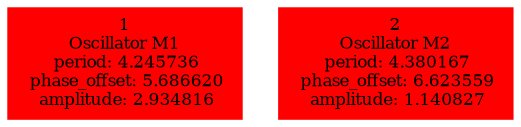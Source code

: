  digraph g{ forcelabels=true;
1 [label=<1<BR />Oscillator M1<BR /> period: 4.245736<BR /> phase_offset: 5.686620<BR /> amplitude: 2.934816>, shape=box,color=red,style=filled,fontsize=8];2 [label=<2<BR />Oscillator M2<BR /> period: 4.380167<BR /> phase_offset: 6.623559<BR /> amplitude: 1.140827>, shape=box,color=red,style=filled,fontsize=8]; }
